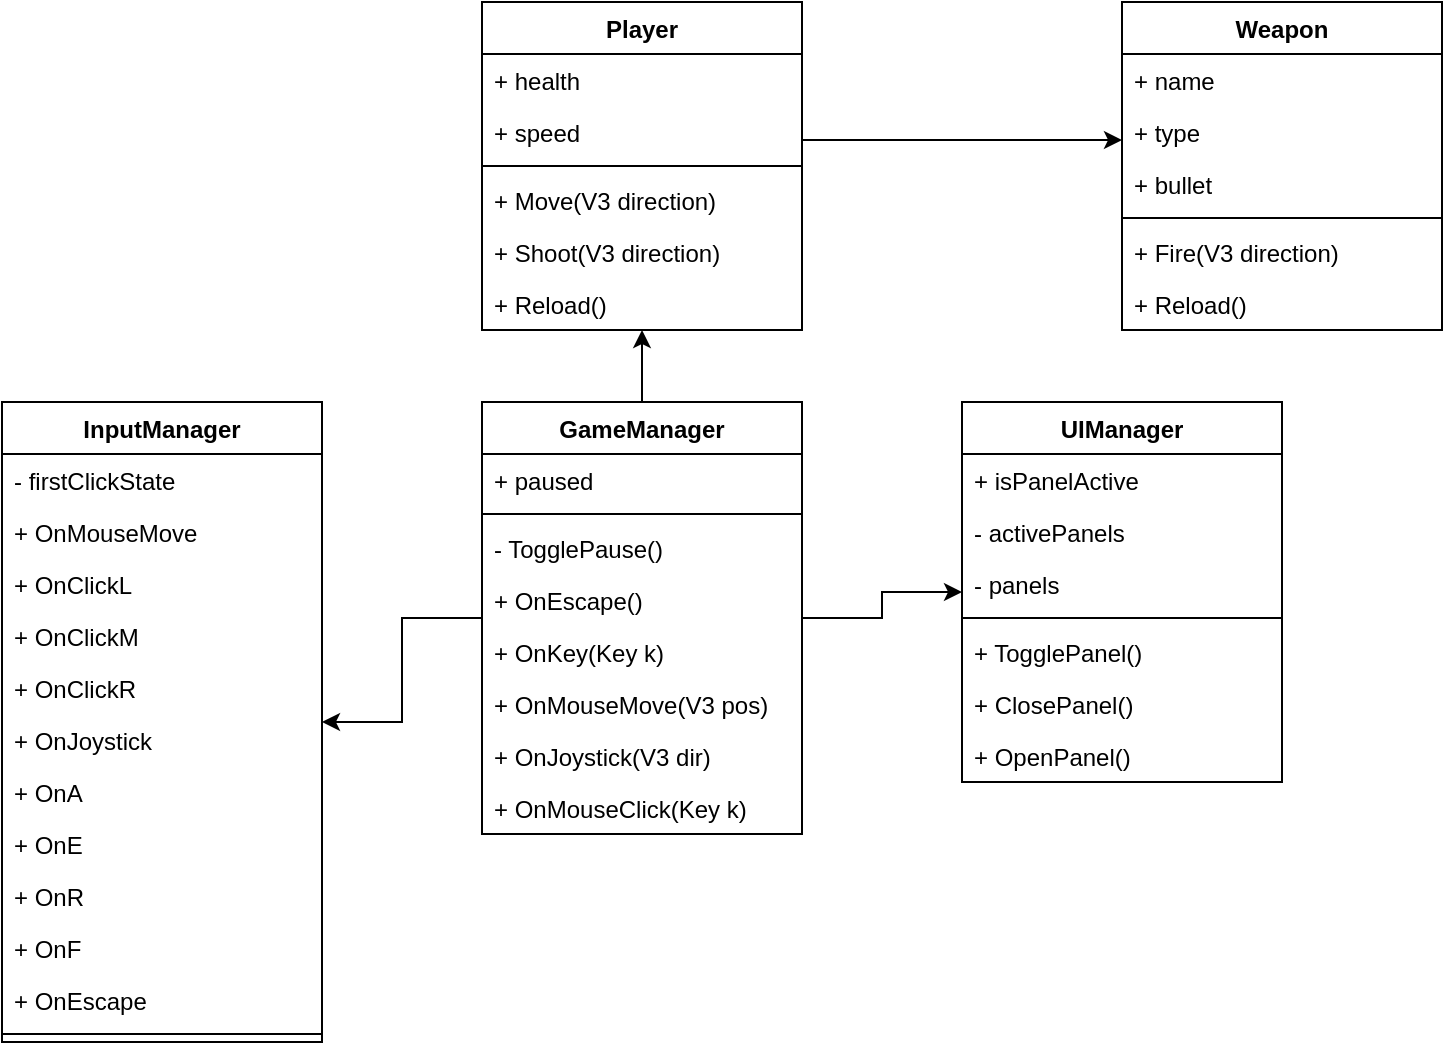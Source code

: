 <mxfile version="15.0.4" type="device" pages="3"><diagram id="nW1g5NFp5oG9IOt11wbV" name="Class"><mxGraphModel dx="1038" dy="536" grid="1" gridSize="10" guides="1" tooltips="1" connect="1" arrows="1" fold="1" page="1" pageScale="1" pageWidth="827" pageHeight="1169" math="0" shadow="0"><root><mxCell id="0"/><mxCell id="1" parent="0"/><mxCell id="4K03GoMK4EmwHoYQsUjW-17" style="edgeStyle=orthogonalEdgeStyle;rounded=0;orthogonalLoop=1;jettySize=auto;html=1;" edge="1" parent="1" source="4K03GoMK4EmwHoYQsUjW-1" target="4K03GoMK4EmwHoYQsUjW-9"><mxGeometry relative="1" as="geometry"><Array as="points"><mxPoint x="520" y="109"/><mxPoint x="520" y="109"/></Array></mxGeometry></mxCell><mxCell id="4K03GoMK4EmwHoYQsUjW-1" value="Player" style="swimlane;fontStyle=1;align=center;verticalAlign=top;childLayout=stackLayout;horizontal=1;startSize=26;horizontalStack=0;resizeParent=1;resizeParentMax=0;resizeLast=0;collapsible=1;marginBottom=0;" vertex="1" parent="1"><mxGeometry x="240" y="40" width="160" height="164" as="geometry"/></mxCell><mxCell id="4K03GoMK4EmwHoYQsUjW-2" value="+ health" style="text;strokeColor=none;fillColor=none;align=left;verticalAlign=top;spacingLeft=4;spacingRight=4;overflow=hidden;rotatable=0;points=[[0,0.5],[1,0.5]];portConstraint=eastwest;" vertex="1" parent="4K03GoMK4EmwHoYQsUjW-1"><mxGeometry y="26" width="160" height="26" as="geometry"/></mxCell><mxCell id="4K03GoMK4EmwHoYQsUjW-5" value="+ speed" style="text;strokeColor=none;fillColor=none;align=left;verticalAlign=top;spacingLeft=4;spacingRight=4;overflow=hidden;rotatable=0;points=[[0,0.5],[1,0.5]];portConstraint=eastwest;" vertex="1" parent="4K03GoMK4EmwHoYQsUjW-1"><mxGeometry y="52" width="160" height="26" as="geometry"/></mxCell><mxCell id="4K03GoMK4EmwHoYQsUjW-3" value="" style="line;strokeWidth=1;fillColor=none;align=left;verticalAlign=middle;spacingTop=-1;spacingLeft=3;spacingRight=3;rotatable=0;labelPosition=right;points=[];portConstraint=eastwest;" vertex="1" parent="4K03GoMK4EmwHoYQsUjW-1"><mxGeometry y="78" width="160" height="8" as="geometry"/></mxCell><mxCell id="4K03GoMK4EmwHoYQsUjW-4" value="+ Move(V3 direction)" style="text;strokeColor=none;fillColor=none;align=left;verticalAlign=top;spacingLeft=4;spacingRight=4;overflow=hidden;rotatable=0;points=[[0,0.5],[1,0.5]];portConstraint=eastwest;" vertex="1" parent="4K03GoMK4EmwHoYQsUjW-1"><mxGeometry y="86" width="160" height="26" as="geometry"/></mxCell><mxCell id="4K03GoMK4EmwHoYQsUjW-7" value="+ Shoot(V3 direction)" style="text;strokeColor=none;fillColor=none;align=left;verticalAlign=top;spacingLeft=4;spacingRight=4;overflow=hidden;rotatable=0;points=[[0,0.5],[1,0.5]];portConstraint=eastwest;" vertex="1" parent="4K03GoMK4EmwHoYQsUjW-1"><mxGeometry y="112" width="160" height="26" as="geometry"/></mxCell><mxCell id="GMFtHNU1RIYJFKvgi6ZT-11" value="+ Reload()" style="text;strokeColor=none;fillColor=none;align=left;verticalAlign=top;spacingLeft=4;spacingRight=4;overflow=hidden;rotatable=0;points=[[0,0.5],[1,0.5]];portConstraint=eastwest;" vertex="1" parent="4K03GoMK4EmwHoYQsUjW-1"><mxGeometry y="138" width="160" height="26" as="geometry"/></mxCell><mxCell id="4K03GoMK4EmwHoYQsUjW-9" value="Weapon" style="swimlane;fontStyle=1;align=center;verticalAlign=top;childLayout=stackLayout;horizontal=1;startSize=26;horizontalStack=0;resizeParent=1;resizeParentMax=0;resizeLast=0;collapsible=1;marginBottom=0;" vertex="1" parent="1"><mxGeometry x="560" y="40" width="160" height="164" as="geometry"/></mxCell><mxCell id="4K03GoMK4EmwHoYQsUjW-10" value="+ name" style="text;strokeColor=none;fillColor=none;align=left;verticalAlign=top;spacingLeft=4;spacingRight=4;overflow=hidden;rotatable=0;points=[[0,0.5],[1,0.5]];portConstraint=eastwest;" vertex="1" parent="4K03GoMK4EmwHoYQsUjW-9"><mxGeometry y="26" width="160" height="26" as="geometry"/></mxCell><mxCell id="4K03GoMK4EmwHoYQsUjW-11" value="+ type" style="text;strokeColor=none;fillColor=none;align=left;verticalAlign=top;spacingLeft=4;spacingRight=4;overflow=hidden;rotatable=0;points=[[0,0.5],[1,0.5]];portConstraint=eastwest;" vertex="1" parent="4K03GoMK4EmwHoYQsUjW-9"><mxGeometry y="52" width="160" height="26" as="geometry"/></mxCell><mxCell id="4K03GoMK4EmwHoYQsUjW-15" value="+ bullet" style="text;strokeColor=none;fillColor=none;align=left;verticalAlign=top;spacingLeft=4;spacingRight=4;overflow=hidden;rotatable=0;points=[[0,0.5],[1,0.5]];portConstraint=eastwest;" vertex="1" parent="4K03GoMK4EmwHoYQsUjW-9"><mxGeometry y="78" width="160" height="26" as="geometry"/></mxCell><mxCell id="4K03GoMK4EmwHoYQsUjW-12" value="" style="line;strokeWidth=1;fillColor=none;align=left;verticalAlign=middle;spacingTop=-1;spacingLeft=3;spacingRight=3;rotatable=0;labelPosition=right;points=[];portConstraint=eastwest;" vertex="1" parent="4K03GoMK4EmwHoYQsUjW-9"><mxGeometry y="104" width="160" height="8" as="geometry"/></mxCell><mxCell id="4K03GoMK4EmwHoYQsUjW-13" value="+ Fire(V3 direction)" style="text;strokeColor=none;fillColor=none;align=left;verticalAlign=top;spacingLeft=4;spacingRight=4;overflow=hidden;rotatable=0;points=[[0,0.5],[1,0.5]];portConstraint=eastwest;" vertex="1" parent="4K03GoMK4EmwHoYQsUjW-9"><mxGeometry y="112" width="160" height="26" as="geometry"/></mxCell><mxCell id="4K03GoMK4EmwHoYQsUjW-14" value="+ Reload()" style="text;strokeColor=none;fillColor=none;align=left;verticalAlign=top;spacingLeft=4;spacingRight=4;overflow=hidden;rotatable=0;points=[[0,0.5],[1,0.5]];portConstraint=eastwest;" vertex="1" parent="4K03GoMK4EmwHoYQsUjW-9"><mxGeometry y="138" width="160" height="26" as="geometry"/></mxCell><mxCell id="4K03GoMK4EmwHoYQsUjW-34" style="edgeStyle=orthogonalEdgeStyle;rounded=0;orthogonalLoop=1;jettySize=auto;html=1;" edge="1" parent="1" source="UiiWeUV_hoLkcb9Sf9JL-1" target="4K03GoMK4EmwHoYQsUjW-1"><mxGeometry relative="1" as="geometry"/></mxCell><mxCell id="4K03GoMK4EmwHoYQsUjW-18" value="InputManager" style="swimlane;fontStyle=1;align=center;verticalAlign=top;childLayout=stackLayout;horizontal=1;startSize=26;horizontalStack=0;resizeParent=1;resizeParentMax=0;resizeLast=0;collapsible=1;marginBottom=0;" vertex="1" parent="1"><mxGeometry y="240" width="160" height="320" as="geometry"/></mxCell><mxCell id="sqMXeio1-JesVIWDG_zs-1" value="- firstClickState" style="text;strokeColor=none;fillColor=none;align=left;verticalAlign=top;spacingLeft=4;spacingRight=4;overflow=hidden;rotatable=0;points=[[0,0.5],[1,0.5]];portConstraint=eastwest;" vertex="1" parent="4K03GoMK4EmwHoYQsUjW-18"><mxGeometry y="26" width="160" height="26" as="geometry"/></mxCell><mxCell id="UiiWeUV_hoLkcb9Sf9JL-25" value="+ OnMouseMove" style="text;strokeColor=none;fillColor=none;align=left;verticalAlign=top;spacingLeft=4;spacingRight=4;overflow=hidden;rotatable=0;points=[[0,0.5],[1,0.5]];portConstraint=eastwest;" vertex="1" parent="4K03GoMK4EmwHoYQsUjW-18"><mxGeometry y="52" width="160" height="26" as="geometry"/></mxCell><mxCell id="4K03GoMK4EmwHoYQsUjW-19" value="+ OnClickL" style="text;strokeColor=none;fillColor=none;align=left;verticalAlign=top;spacingLeft=4;spacingRight=4;overflow=hidden;rotatable=0;points=[[0,0.5],[1,0.5]];portConstraint=eastwest;" vertex="1" parent="4K03GoMK4EmwHoYQsUjW-18"><mxGeometry y="78" width="160" height="26" as="geometry"/></mxCell><mxCell id="4K03GoMK4EmwHoYQsUjW-24" value="+ OnClickM" style="text;strokeColor=none;fillColor=none;align=left;verticalAlign=top;spacingLeft=4;spacingRight=4;overflow=hidden;rotatable=0;points=[[0,0.5],[1,0.5]];portConstraint=eastwest;" vertex="1" parent="4K03GoMK4EmwHoYQsUjW-18"><mxGeometry y="104" width="160" height="26" as="geometry"/></mxCell><mxCell id="4K03GoMK4EmwHoYQsUjW-25" value="+ OnClickR" style="text;strokeColor=none;fillColor=none;align=left;verticalAlign=top;spacingLeft=4;spacingRight=4;overflow=hidden;rotatable=0;points=[[0,0.5],[1,0.5]];portConstraint=eastwest;" vertex="1" parent="4K03GoMK4EmwHoYQsUjW-18"><mxGeometry y="130" width="160" height="26" as="geometry"/></mxCell><mxCell id="4K03GoMK4EmwHoYQsUjW-28" value="+ OnJoystick" style="text;strokeColor=none;fillColor=none;align=left;verticalAlign=top;spacingLeft=4;spacingRight=4;overflow=hidden;rotatable=0;points=[[0,0.5],[1,0.5]];portConstraint=eastwest;" vertex="1" parent="4K03GoMK4EmwHoYQsUjW-18"><mxGeometry y="156" width="160" height="26" as="geometry"/></mxCell><mxCell id="4K03GoMK4EmwHoYQsUjW-29" value="+ OnA" style="text;strokeColor=none;fillColor=none;align=left;verticalAlign=top;spacingLeft=4;spacingRight=4;overflow=hidden;rotatable=0;points=[[0,0.5],[1,0.5]];portConstraint=eastwest;" vertex="1" parent="4K03GoMK4EmwHoYQsUjW-18"><mxGeometry y="182" width="160" height="26" as="geometry"/></mxCell><mxCell id="4K03GoMK4EmwHoYQsUjW-30" value="+ OnE" style="text;strokeColor=none;fillColor=none;align=left;verticalAlign=top;spacingLeft=4;spacingRight=4;overflow=hidden;rotatable=0;points=[[0,0.5],[1,0.5]];portConstraint=eastwest;" vertex="1" parent="4K03GoMK4EmwHoYQsUjW-18"><mxGeometry y="208" width="160" height="26" as="geometry"/></mxCell><mxCell id="4K03GoMK4EmwHoYQsUjW-31" value="+ OnR" style="text;strokeColor=none;fillColor=none;align=left;verticalAlign=top;spacingLeft=4;spacingRight=4;overflow=hidden;rotatable=0;points=[[0,0.5],[1,0.5]];portConstraint=eastwest;" vertex="1" parent="4K03GoMK4EmwHoYQsUjW-18"><mxGeometry y="234" width="160" height="26" as="geometry"/></mxCell><mxCell id="4K03GoMK4EmwHoYQsUjW-32" value="+ OnF" style="text;strokeColor=none;fillColor=none;align=left;verticalAlign=top;spacingLeft=4;spacingRight=4;overflow=hidden;rotatable=0;points=[[0,0.5],[1,0.5]];portConstraint=eastwest;" vertex="1" parent="4K03GoMK4EmwHoYQsUjW-18"><mxGeometry y="260" width="160" height="26" as="geometry"/></mxCell><mxCell id="4K03GoMK4EmwHoYQsUjW-33" value="+ OnEscape" style="text;strokeColor=none;fillColor=none;align=left;verticalAlign=top;spacingLeft=4;spacingRight=4;overflow=hidden;rotatable=0;points=[[0,0.5],[1,0.5]];portConstraint=eastwest;" vertex="1" parent="4K03GoMK4EmwHoYQsUjW-18"><mxGeometry y="286" width="160" height="26" as="geometry"/></mxCell><mxCell id="4K03GoMK4EmwHoYQsUjW-21" value="" style="line;strokeWidth=1;fillColor=none;align=left;verticalAlign=middle;spacingTop=-1;spacingLeft=3;spacingRight=3;rotatable=0;labelPosition=right;points=[];portConstraint=eastwest;" vertex="1" parent="4K03GoMK4EmwHoYQsUjW-18"><mxGeometry y="312" width="160" height="8" as="geometry"/></mxCell><mxCell id="UiiWeUV_hoLkcb9Sf9JL-21" style="edgeStyle=orthogonalEdgeStyle;rounded=0;orthogonalLoop=1;jettySize=auto;html=1;endArrow=classic;endFill=1;" edge="1" parent="1" source="UiiWeUV_hoLkcb9Sf9JL-1" target="UiiWeUV_hoLkcb9Sf9JL-16"><mxGeometry relative="1" as="geometry"/></mxCell><mxCell id="UiiWeUV_hoLkcb9Sf9JL-1" value="GameManager" style="swimlane;fontStyle=1;align=center;verticalAlign=top;childLayout=stackLayout;horizontal=1;startSize=26;horizontalStack=0;resizeParent=1;resizeParentMax=0;resizeLast=0;collapsible=1;marginBottom=0;" vertex="1" parent="1"><mxGeometry x="240" y="240" width="160" height="216" as="geometry"/></mxCell><mxCell id="UiiWeUV_hoLkcb9Sf9JL-13" value="+ paused" style="text;strokeColor=none;fillColor=none;align=left;verticalAlign=top;spacingLeft=4;spacingRight=4;overflow=hidden;rotatable=0;points=[[0,0.5],[1,0.5]];portConstraint=eastwest;" vertex="1" parent="UiiWeUV_hoLkcb9Sf9JL-1"><mxGeometry y="26" width="160" height="26" as="geometry"/></mxCell><mxCell id="UiiWeUV_hoLkcb9Sf9JL-14" value="" style="line;strokeWidth=1;fillColor=none;align=left;verticalAlign=middle;spacingTop=-1;spacingLeft=3;spacingRight=3;rotatable=0;labelPosition=right;points=[];portConstraint=eastwest;" vertex="1" parent="UiiWeUV_hoLkcb9Sf9JL-1"><mxGeometry y="52" width="160" height="8" as="geometry"/></mxCell><mxCell id="UiiWeUV_hoLkcb9Sf9JL-15" value="- TogglePause()" style="text;strokeColor=none;fillColor=none;align=left;verticalAlign=top;spacingLeft=4;spacingRight=4;overflow=hidden;rotatable=0;points=[[0,0.5],[1,0.5]];portConstraint=eastwest;" vertex="1" parent="UiiWeUV_hoLkcb9Sf9JL-1"><mxGeometry y="60" width="160" height="26" as="geometry"/></mxCell><mxCell id="GMFtHNU1RIYJFKvgi6ZT-10" value="+ OnEscape()" style="text;strokeColor=none;fillColor=none;align=left;verticalAlign=top;spacingLeft=4;spacingRight=4;overflow=hidden;rotatable=0;points=[[0,0.5],[1,0.5]];portConstraint=eastwest;" vertex="1" parent="UiiWeUV_hoLkcb9Sf9JL-1"><mxGeometry y="86" width="160" height="26" as="geometry"/></mxCell><mxCell id="GMFtHNU1RIYJFKvgi6ZT-9" value="+ OnKey(Key k)" style="text;strokeColor=none;fillColor=none;align=left;verticalAlign=top;spacingLeft=4;spacingRight=4;overflow=hidden;rotatable=0;points=[[0,0.5],[1,0.5]];portConstraint=eastwest;" vertex="1" parent="UiiWeUV_hoLkcb9Sf9JL-1"><mxGeometry y="112" width="160" height="26" as="geometry"/></mxCell><mxCell id="GMFtHNU1RIYJFKvgi6ZT-8" value="+ OnMouseMove(V3 pos)" style="text;strokeColor=none;fillColor=none;align=left;verticalAlign=top;spacingLeft=4;spacingRight=4;overflow=hidden;rotatable=0;points=[[0,0.5],[1,0.5]];portConstraint=eastwest;" vertex="1" parent="UiiWeUV_hoLkcb9Sf9JL-1"><mxGeometry y="138" width="160" height="26" as="geometry"/></mxCell><mxCell id="GMFtHNU1RIYJFKvgi6ZT-7" value="+ OnJoystick(V3 dir)" style="text;strokeColor=none;fillColor=none;align=left;verticalAlign=top;spacingLeft=4;spacingRight=4;overflow=hidden;rotatable=0;points=[[0,0.5],[1,0.5]];portConstraint=eastwest;" vertex="1" parent="UiiWeUV_hoLkcb9Sf9JL-1"><mxGeometry y="164" width="160" height="26" as="geometry"/></mxCell><mxCell id="GMFtHNU1RIYJFKvgi6ZT-4" value="+ OnMouseClick(Key k)" style="text;strokeColor=none;fillColor=none;align=left;verticalAlign=top;spacingLeft=4;spacingRight=4;overflow=hidden;rotatable=0;points=[[0,0.5],[1,0.5]];portConstraint=eastwest;" vertex="1" parent="UiiWeUV_hoLkcb9Sf9JL-1"><mxGeometry y="190" width="160" height="26" as="geometry"/></mxCell><mxCell id="UiiWeUV_hoLkcb9Sf9JL-16" value="UIManager" style="swimlane;fontStyle=1;align=center;verticalAlign=top;childLayout=stackLayout;horizontal=1;startSize=26;horizontalStack=0;resizeParent=1;resizeParentMax=0;resizeLast=0;collapsible=1;marginBottom=0;" vertex="1" parent="1"><mxGeometry x="480" y="240" width="160" height="190" as="geometry"/></mxCell><mxCell id="zxqUn-c7lBnRPyWQbIO7-2" value="+ isPanelActive" style="text;strokeColor=none;fillColor=none;align=left;verticalAlign=top;spacingLeft=4;spacingRight=4;overflow=hidden;rotatable=0;points=[[0,0.5],[1,0.5]];portConstraint=eastwest;" vertex="1" parent="UiiWeUV_hoLkcb9Sf9JL-16"><mxGeometry y="26" width="160" height="26" as="geometry"/></mxCell><mxCell id="UiiWeUV_hoLkcb9Sf9JL-17" value="- activePanels" style="text;strokeColor=none;fillColor=none;align=left;verticalAlign=top;spacingLeft=4;spacingRight=4;overflow=hidden;rotatable=0;points=[[0,0.5],[1,0.5]];portConstraint=eastwest;" vertex="1" parent="UiiWeUV_hoLkcb9Sf9JL-16"><mxGeometry y="52" width="160" height="26" as="geometry"/></mxCell><mxCell id="zxqUn-c7lBnRPyWQbIO7-1" value="- panels" style="text;strokeColor=none;fillColor=none;align=left;verticalAlign=top;spacingLeft=4;spacingRight=4;overflow=hidden;rotatable=0;points=[[0,0.5],[1,0.5]];portConstraint=eastwest;" vertex="1" parent="UiiWeUV_hoLkcb9Sf9JL-16"><mxGeometry y="78" width="160" height="26" as="geometry"/></mxCell><mxCell id="UiiWeUV_hoLkcb9Sf9JL-18" value="" style="line;strokeWidth=1;fillColor=none;align=left;verticalAlign=middle;spacingTop=-1;spacingLeft=3;spacingRight=3;rotatable=0;labelPosition=right;points=[];portConstraint=eastwest;" vertex="1" parent="UiiWeUV_hoLkcb9Sf9JL-16"><mxGeometry y="104" width="160" height="8" as="geometry"/></mxCell><mxCell id="UiiWeUV_hoLkcb9Sf9JL-19" value="+ TogglePanel()" style="text;strokeColor=none;fillColor=none;align=left;verticalAlign=top;spacingLeft=4;spacingRight=4;overflow=hidden;rotatable=0;points=[[0,0.5],[1,0.5]];portConstraint=eastwest;" vertex="1" parent="UiiWeUV_hoLkcb9Sf9JL-16"><mxGeometry y="112" width="160" height="26" as="geometry"/></mxCell><mxCell id="UiiWeUV_hoLkcb9Sf9JL-22" value="+ ClosePanel()" style="text;strokeColor=none;fillColor=none;align=left;verticalAlign=top;spacingLeft=4;spacingRight=4;overflow=hidden;rotatable=0;points=[[0,0.5],[1,0.5]];portConstraint=eastwest;" vertex="1" parent="UiiWeUV_hoLkcb9Sf9JL-16"><mxGeometry y="138" width="160" height="26" as="geometry"/></mxCell><mxCell id="UiiWeUV_hoLkcb9Sf9JL-23" value="+ OpenPanel()" style="text;strokeColor=none;fillColor=none;align=left;verticalAlign=top;spacingLeft=4;spacingRight=4;overflow=hidden;rotatable=0;points=[[0,0.5],[1,0.5]];portConstraint=eastwest;" vertex="1" parent="UiiWeUV_hoLkcb9Sf9JL-16"><mxGeometry y="164" width="160" height="26" as="geometry"/></mxCell><mxCell id="UiiWeUV_hoLkcb9Sf9JL-20" style="edgeStyle=orthogonalEdgeStyle;rounded=0;orthogonalLoop=1;jettySize=auto;html=1;endArrow=classic;endFill=1;" edge="1" parent="1" source="UiiWeUV_hoLkcb9Sf9JL-1" target="4K03GoMK4EmwHoYQsUjW-18"><mxGeometry relative="1" as="geometry"><mxPoint x="160" y="160" as="targetPoint"/><Array as="points"/></mxGeometry></mxCell></root></mxGraphModel></diagram><diagram id="LQ8cBQqPqf-qCgeKQxi7" name="Scenario : Move player"><mxGraphModel dx="1038" dy="536" grid="1" gridSize="10" guides="1" tooltips="1" connect="1" arrows="1" fold="1" page="1" pageScale="1" pageWidth="827" pageHeight="1169" math="0" shadow="0"><root><mxCell id="_aa0NHfpFuoAXJAwutFb-0"/><mxCell id="_aa0NHfpFuoAXJAwutFb-1" parent="_aa0NHfpFuoAXJAwutFb-0"/><mxCell id="_aa0NHfpFuoAXJAwutFb-3" value=":InputManager" style="shape=umlLifeline;perimeter=lifelinePerimeter;whiteSpace=wrap;html=1;container=1;collapsible=0;recursiveResize=0;outlineConnect=0;" vertex="1" parent="_aa0NHfpFuoAXJAwutFb-1"><mxGeometry x="280" y="40" width="120" height="400" as="geometry"/></mxCell><mxCell id="_aa0NHfpFuoAXJAwutFb-4" value="" style="rounded=0;whiteSpace=wrap;html=1;" vertex="1" parent="_aa0NHfpFuoAXJAwutFb-3"><mxGeometry x="50" y="60" width="20" height="320" as="geometry"/></mxCell><mxCell id="_aa0NHfpFuoAXJAwutFb-12" value="Invoke(KeyPressed(key))" style="edgeStyle=orthogonalEdgeStyle;rounded=0;orthogonalLoop=1;jettySize=auto;html=1;endArrow=classic;endFill=1;" edge="1" parent="_aa0NHfpFuoAXJAwutFb-3" source="_aa0NHfpFuoAXJAwutFb-4" target="_aa0NHfpFuoAXJAwutFb-4"><mxGeometry relative="1" as="geometry"><mxPoint x="210" y="80" as="targetPoint"/><Array as="points"><mxPoint x="110" y="80"/><mxPoint x="110" y="120"/></Array></mxGeometry></mxCell><mxCell id="_aa0NHfpFuoAXJAwutFb-14" value="V3 dir = MoInput.Joystick()" style="edgeStyle=orthogonalEdgeStyle;rounded=0;orthogonalLoop=1;jettySize=auto;html=1;endArrow=classic;endFill=1;" edge="1" parent="_aa0NHfpFuoAXJAwutFb-3" source="_aa0NHfpFuoAXJAwutFb-4" target="_aa0NHfpFuoAXJAwutFb-4"><mxGeometry relative="1" as="geometry"><mxPoint x="70" y="140" as="sourcePoint"/><mxPoint x="70" y="180" as="targetPoint"/><Array as="points"><mxPoint x="110" y="140"/><mxPoint x="110" y="180"/></Array></mxGeometry></mxCell><mxCell id="_aa0NHfpFuoAXJAwutFb-5" value=":GameManager" style="shape=umlLifeline;perimeter=lifelinePerimeter;whiteSpace=wrap;html=1;container=1;collapsible=0;recursiveResize=0;outlineConnect=0;" vertex="1" parent="_aa0NHfpFuoAXJAwutFb-1"><mxGeometry x="520" y="40" width="120" height="380" as="geometry"/></mxCell><mxCell id="_aa0NHfpFuoAXJAwutFb-6" value="" style="rounded=0;whiteSpace=wrap;html=1;" vertex="1" parent="_aa0NHfpFuoAXJAwutFb-5"><mxGeometry x="50" y="200" width="20" height="160" as="geometry"/></mxCell><mxCell id="_aa0NHfpFuoAXJAwutFb-7" value="System" style="shape=umlLifeline;perimeter=lifelinePerimeter;whiteSpace=wrap;html=1;container=1;collapsible=0;recursiveResize=0;outlineConnect=0;" vertex="1" parent="_aa0NHfpFuoAXJAwutFb-1"><mxGeometry x="40" y="40" width="120" height="360" as="geometry"/></mxCell><mxCell id="_aa0NHfpFuoAXJAwutFb-8" value="" style="rounded=0;whiteSpace=wrap;html=1;" vertex="1" parent="_aa0NHfpFuoAXJAwutFb-7"><mxGeometry x="50" y="60" width="20" height="60" as="geometry"/></mxCell><mxCell id="_aa0NHfpFuoAXJAwutFb-10" value="Event : Z/Q/S/D pressed" style="edgeStyle=orthogonalEdgeStyle;rounded=0;orthogonalLoop=1;jettySize=auto;html=1;endArrow=open;endFill=0;" edge="1" parent="_aa0NHfpFuoAXJAwutFb-1" source="_aa0NHfpFuoAXJAwutFb-8" target="_aa0NHfpFuoAXJAwutFb-4"><mxGeometry relative="1" as="geometry"><mxPoint x="110" y="100" as="sourcePoint"/><mxPoint x="110" y="140" as="targetPoint"/><Array as="points"><mxPoint x="250" y="100"/><mxPoint x="250" y="100"/></Array></mxGeometry></mxCell><mxCell id="_aa0NHfpFuoAXJAwutFb-15" value="OnJoystick(dir)" style="edgeStyle=orthogonalEdgeStyle;rounded=0;orthogonalLoop=1;jettySize=auto;html=1;endArrow=classic;endFill=1;" edge="1" parent="_aa0NHfpFuoAXJAwutFb-1" source="_aa0NHfpFuoAXJAwutFb-4" target="_aa0NHfpFuoAXJAwutFb-6"><mxGeometry relative="1" as="geometry"><mxPoint x="360" y="190" as="sourcePoint"/><mxPoint x="360" y="230" as="targetPoint"/><Array as="points"><mxPoint x="480" y="240"/><mxPoint x="480" y="240"/></Array></mxGeometry></mxCell><mxCell id="_aa0NHfpFuoAXJAwutFb-17" value="" style="edgeStyle=orthogonalEdgeStyle;rounded=0;orthogonalLoop=1;jettySize=auto;html=1;endArrow=classic;endFill=1;dashed=1;" edge="1" parent="_aa0NHfpFuoAXJAwutFb-1" source="_aa0NHfpFuoAXJAwutFb-6" target="_aa0NHfpFuoAXJAwutFb-4"><mxGeometry relative="1" as="geometry"><mxPoint x="360" y="250" as="sourcePoint"/><mxPoint x="580" y="250" as="targetPoint"/><Array as="points"><mxPoint x="460" y="400"/><mxPoint x="460" y="400"/></Array></mxGeometry></mxCell><mxCell id="bBD_4puEGfBfjG8bI-jb-0" value=":Player" style="shape=umlLifeline;perimeter=lifelinePerimeter;whiteSpace=wrap;html=1;container=1;collapsible=0;recursiveResize=0;outlineConnect=0;" vertex="1" parent="_aa0NHfpFuoAXJAwutFb-1"><mxGeometry x="760" y="40" width="120" height="360" as="geometry"/></mxCell><mxCell id="bBD_4puEGfBfjG8bI-jb-1" value="" style="rounded=0;whiteSpace=wrap;html=1;" vertex="1" parent="bBD_4puEGfBfjG8bI-jb-0"><mxGeometry x="50" y="260" width="20" height="80" as="geometry"/></mxCell><mxCell id="bBD_4puEGfBfjG8bI-jb-2" value="AddForce(dir * this.speed)" style="edgeStyle=orthogonalEdgeStyle;rounded=0;orthogonalLoop=1;jettySize=auto;html=1;endArrow=classic;endFill=1;" edge="1" parent="bBD_4puEGfBfjG8bI-jb-0" source="bBD_4puEGfBfjG8bI-jb-1" target="bBD_4puEGfBfjG8bI-jb-1"><mxGeometry relative="1" as="geometry"><mxPoint x="60" y="220" as="sourcePoint"/><mxPoint x="70" y="260" as="targetPoint"/><Array as="points"><mxPoint x="110" y="280"/><mxPoint x="110" y="320"/></Array></mxGeometry></mxCell><mxCell id="_aa0NHfpFuoAXJAwutFb-16" value="Move(dir)" style="edgeStyle=orthogonalEdgeStyle;rounded=0;orthogonalLoop=1;jettySize=auto;html=1;endArrow=classic;endFill=1;" edge="1" parent="_aa0NHfpFuoAXJAwutFb-1" source="_aa0NHfpFuoAXJAwutFb-6" target="bBD_4puEGfBfjG8bI-jb-1"><mxGeometry relative="1" as="geometry"><mxPoint x="580" y="260" as="sourcePoint"/><mxPoint x="590" y="300" as="targetPoint"/><Array as="points"><mxPoint x="760" y="300"/><mxPoint x="760" y="300"/></Array></mxGeometry></mxCell><mxCell id="uuLA7I68pXL7uJSwzLFZ-0" value="" style="edgeStyle=orthogonalEdgeStyle;rounded=0;orthogonalLoop=1;jettySize=auto;html=1;endArrow=classic;endFill=1;dashed=1;" edge="1" parent="_aa0NHfpFuoAXJAwutFb-1" source="bBD_4puEGfBfjG8bI-jb-1" target="_aa0NHfpFuoAXJAwutFb-6"><mxGeometry relative="1" as="geometry"><mxPoint x="810" y="340" as="sourcePoint"/><mxPoint x="590" y="340" as="targetPoint"/><Array as="points"><mxPoint x="700" y="380"/><mxPoint x="700" y="380"/></Array></mxGeometry></mxCell><mxCell id="-oV7YaaQFnM7mcVLTS7i-2" value="if !paused" style="text;html=1;align=center;verticalAlign=middle;resizable=0;points=[];autosize=1;strokeColor=none;" vertex="1" parent="_aa0NHfpFuoAXJAwutFb-1"><mxGeometry x="590" y="280" width="70" height="20" as="geometry"/></mxCell></root></mxGraphModel></diagram><diagram id="IrcGojSC85KtqdlUFIfw" name="Scenario : Pause the game"><mxGraphModel dx="1038" dy="536" grid="1" gridSize="10" guides="1" tooltips="1" connect="1" arrows="1" fold="1" page="1" pageScale="1" pageWidth="827" pageHeight="1169" math="0" shadow="0"><root><mxCell id="Mk0jyoKYbf-BTBoIk189-0"/><mxCell id="Mk0jyoKYbf-BTBoIk189-1" parent="Mk0jyoKYbf-BTBoIk189-0"/><mxCell id="5VwOwf4DKczCWfUPiDSd-3" value="" style="group" vertex="1" connectable="0" parent="Mk0jyoKYbf-BTBoIk189-1"><mxGeometry x="480" y="140" width="600" height="340" as="geometry"/></mxCell><mxCell id="5VwOwf4DKczCWfUPiDSd-1" value="alt" style="shape=umlFrame;whiteSpace=wrap;html=1;" vertex="1" parent="5VwOwf4DKczCWfUPiDSd-3"><mxGeometry width="600" height="340" as="geometry"/></mxCell><mxCell id="5VwOwf4DKczCWfUPiDSd-2" value="if !paused" style="text;html=1;align=center;verticalAlign=middle;resizable=0;points=[];autosize=1;strokeColor=none;" vertex="1" parent="5VwOwf4DKczCWfUPiDSd-3"><mxGeometry x="530" width="70" height="20" as="geometry"/></mxCell><mxCell id="Mk0jyoKYbf-BTBoIk189-2" value=":InputManager" style="shape=umlLifeline;perimeter=lifelinePerimeter;whiteSpace=wrap;html=1;container=1;collapsible=0;recursiveResize=0;outlineConnect=0;" vertex="1" parent="Mk0jyoKYbf-BTBoIk189-1"><mxGeometry x="280" y="40" width="120" height="360" as="geometry"/></mxCell><mxCell id="Mk0jyoKYbf-BTBoIk189-3" value="" style="rounded=0;whiteSpace=wrap;html=1;" vertex="1" parent="Mk0jyoKYbf-BTBoIk189-2"><mxGeometry x="50" y="60" width="20" height="270" as="geometry"/></mxCell><mxCell id="Mk0jyoKYbf-BTBoIk189-6" value=":GameManager" style="shape=umlLifeline;perimeter=lifelinePerimeter;whiteSpace=wrap;html=1;container=1;collapsible=0;recursiveResize=0;outlineConnect=0;" vertex="1" parent="Mk0jyoKYbf-BTBoIk189-1"><mxGeometry x="520" y="40" width="120" height="360" as="geometry"/></mxCell><mxCell id="Mk0jyoKYbf-BTBoIk189-18" value="" style="rounded=0;whiteSpace=wrap;html=1;" vertex="1" parent="Mk0jyoKYbf-BTBoIk189-6"><mxGeometry x="50" y="80" width="20" height="260" as="geometry"/></mxCell><mxCell id="2vITlwomvBex75VkuRV_-0" value="paused = true" style="edgeStyle=orthogonalEdgeStyle;rounded=0;orthogonalLoop=1;jettySize=auto;html=1;endArrow=classic;endFill=1;" edge="1" parent="Mk0jyoKYbf-BTBoIk189-6" source="Mk0jyoKYbf-BTBoIk189-18" target="Mk0jyoKYbf-BTBoIk189-18"><mxGeometry relative="1" as="geometry"><mxPoint x="70" y="100" as="sourcePoint"/><mxPoint x="290" y="100" as="targetPoint"/><Array as="points"><mxPoint x="120" y="120"/><mxPoint x="120" y="160"/></Array></mxGeometry></mxCell><mxCell id="Mk0jyoKYbf-BTBoIk189-9" value="System" style="shape=umlLifeline;perimeter=lifelinePerimeter;whiteSpace=wrap;html=1;container=1;collapsible=0;recursiveResize=0;outlineConnect=0;" vertex="1" parent="Mk0jyoKYbf-BTBoIk189-1"><mxGeometry x="40" y="40" width="120" height="360" as="geometry"/></mxCell><mxCell id="Mk0jyoKYbf-BTBoIk189-10" value="" style="rounded=0;whiteSpace=wrap;html=1;" vertex="1" parent="Mk0jyoKYbf-BTBoIk189-9"><mxGeometry x="50" y="60" width="20" height="60" as="geometry"/></mxCell><mxCell id="Mk0jyoKYbf-BTBoIk189-11" value="Event : Escape Pressed" style="edgeStyle=orthogonalEdgeStyle;rounded=0;orthogonalLoop=1;jettySize=auto;html=1;endArrow=open;endFill=0;" edge="1" parent="Mk0jyoKYbf-BTBoIk189-1" source="Mk0jyoKYbf-BTBoIk189-10" target="Mk0jyoKYbf-BTBoIk189-3"><mxGeometry relative="1" as="geometry"><mxPoint x="110" y="100" as="sourcePoint"/><mxPoint x="110" y="140" as="targetPoint"/><Array as="points"><mxPoint x="250" y="100"/><mxPoint x="250" y="100"/></Array></mxGeometry></mxCell><mxCell id="Mk0jyoKYbf-BTBoIk189-17" value="OnEscape()" style="edgeStyle=orthogonalEdgeStyle;rounded=0;orthogonalLoop=1;jettySize=auto;html=1;endArrow=classic;endFill=1;" edge="1" parent="Mk0jyoKYbf-BTBoIk189-1" source="Mk0jyoKYbf-BTBoIk189-3" target="Mk0jyoKYbf-BTBoIk189-18"><mxGeometry relative="1" as="geometry"><mxPoint x="300" y="230" as="sourcePoint"/><mxPoint x="580" y="180" as="targetPoint"/><Array as="points"><mxPoint x="460" y="120"/><mxPoint x="460" y="120"/></Array></mxGeometry></mxCell><mxCell id="5VwOwf4DKczCWfUPiDSd-5" value=":UIManager" style="shape=umlLifeline;perimeter=lifelinePerimeter;whiteSpace=wrap;html=1;container=1;collapsible=0;recursiveResize=0;outlineConnect=0;" vertex="1" parent="Mk0jyoKYbf-BTBoIk189-1"><mxGeometry x="760" y="40" width="120" height="360" as="geometry"/></mxCell><mxCell id="5VwOwf4DKczCWfUPiDSd-6" value="" style="rounded=0;whiteSpace=wrap;html=1;" vertex="1" parent="5VwOwf4DKczCWfUPiDSd-5"><mxGeometry x="50" y="80" width="20" height="260" as="geometry"/></mxCell><mxCell id="5VwOwf4DKczCWfUPiDSd-8" value="OpenPauseMenu()" style="edgeStyle=orthogonalEdgeStyle;rounded=0;orthogonalLoop=1;jettySize=auto;html=1;endArrow=classic;endFill=1;" edge="1" parent="Mk0jyoKYbf-BTBoIk189-1" source="Mk0jyoKYbf-BTBoIk189-18" target="5VwOwf4DKczCWfUPiDSd-6"><mxGeometry relative="1" as="geometry"><mxPoint x="589.998" y="220" as="sourcePoint"/><mxPoint x="589.998" y="260" as="targetPoint"/><Array as="points"><mxPoint x="730" y="220"/><mxPoint x="730" y="220"/></Array></mxGeometry></mxCell></root></mxGraphModel></diagram></mxfile>
